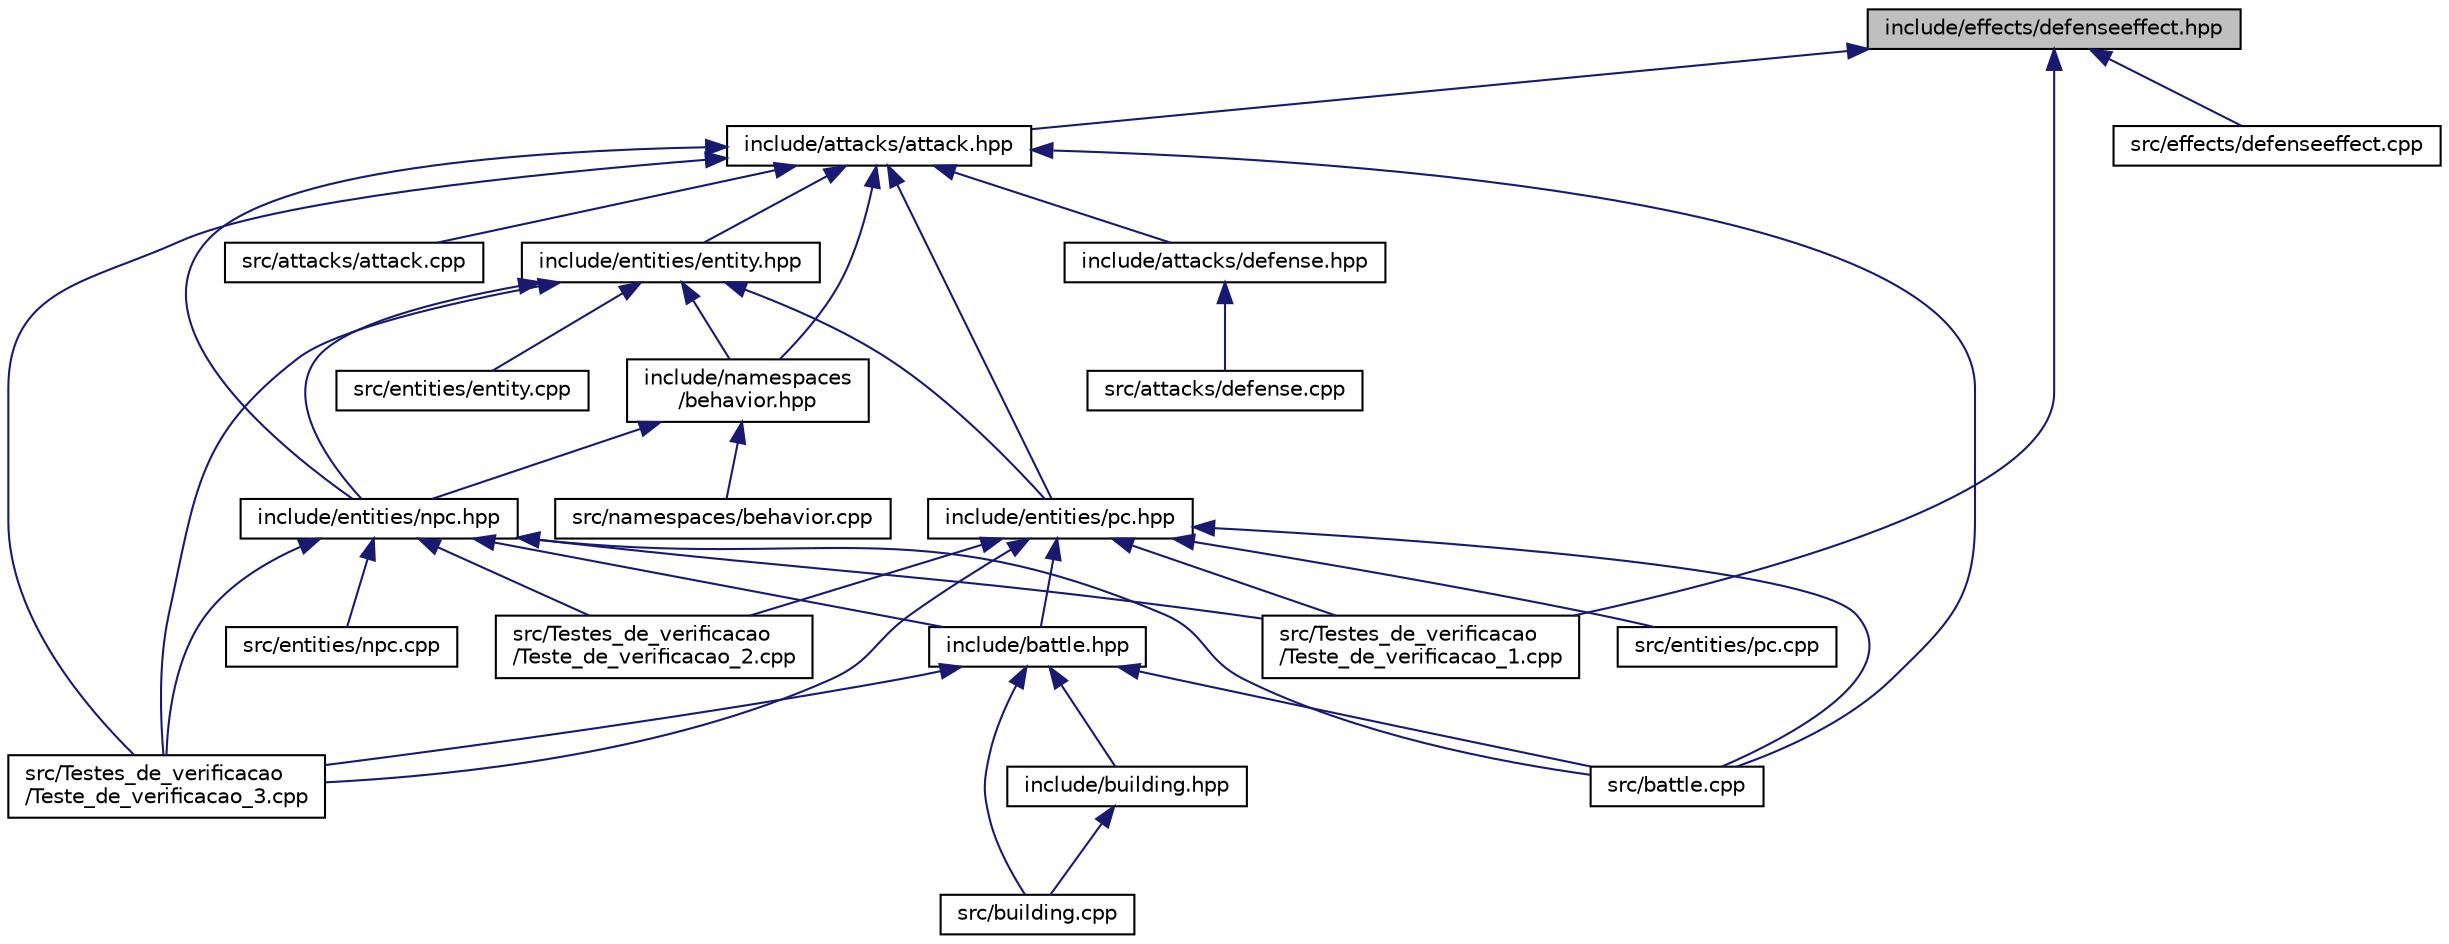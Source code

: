 digraph "include/effects/defenseeffect.hpp"
{
 // LATEX_PDF_SIZE
  edge [fontname="Helvetica",fontsize="10",labelfontname="Helvetica",labelfontsize="10"];
  node [fontname="Helvetica",fontsize="10",shape=record];
  Node1 [label="include/effects/defenseeffect.hpp",height=0.2,width=0.4,color="black", fillcolor="grey75", style="filled", fontcolor="black",tooltip=" "];
  Node1 -> Node2 [dir="back",color="midnightblue",fontsize="10",style="solid",fontname="Helvetica"];
  Node2 [label="include/attacks/attack.hpp",height=0.2,width=0.4,color="black", fillcolor="white", style="filled",URL="$attack_8hpp.html",tooltip=" "];
  Node2 -> Node3 [dir="back",color="midnightblue",fontsize="10",style="solid",fontname="Helvetica"];
  Node3 [label="include/attacks/defense.hpp",height=0.2,width=0.4,color="black", fillcolor="white", style="filled",URL="$defense_8hpp.html",tooltip=" "];
  Node3 -> Node4 [dir="back",color="midnightblue",fontsize="10",style="solid",fontname="Helvetica"];
  Node4 [label="src/attacks/defense.cpp",height=0.2,width=0.4,color="black", fillcolor="white", style="filled",URL="$defense_8cpp.html",tooltip=" "];
  Node2 -> Node5 [dir="back",color="midnightblue",fontsize="10",style="solid",fontname="Helvetica"];
  Node5 [label="include/entities/entity.hpp",height=0.2,width=0.4,color="black", fillcolor="white", style="filled",URL="$entity_8hpp.html",tooltip=" "];
  Node5 -> Node6 [dir="back",color="midnightblue",fontsize="10",style="solid",fontname="Helvetica"];
  Node6 [label="include/entities/npc.hpp",height=0.2,width=0.4,color="black", fillcolor="white", style="filled",URL="$npc_8hpp.html",tooltip=" "];
  Node6 -> Node7 [dir="back",color="midnightblue",fontsize="10",style="solid",fontname="Helvetica"];
  Node7 [label="include/battle.hpp",height=0.2,width=0.4,color="black", fillcolor="white", style="filled",URL="$battle_8hpp.html",tooltip="Esse arquivo contém a classe Battle, cujo objetivo é executar uma batalha entre o usuário e um npc...."];
  Node7 -> Node8 [dir="back",color="midnightblue",fontsize="10",style="solid",fontname="Helvetica"];
  Node8 [label="include/building.hpp",height=0.2,width=0.4,color="black", fillcolor="white", style="filled",URL="$building_8hpp.html",tooltip=" "];
  Node8 -> Node9 [dir="back",color="midnightblue",fontsize="10",style="solid",fontname="Helvetica"];
  Node9 [label="src/building.cpp",height=0.2,width=0.4,color="black", fillcolor="white", style="filled",URL="$building_8cpp.html",tooltip=" "];
  Node7 -> Node10 [dir="back",color="midnightblue",fontsize="10",style="solid",fontname="Helvetica"];
  Node10 [label="src/battle.cpp",height=0.2,width=0.4,color="black", fillcolor="white", style="filled",URL="$battle_8cpp.html",tooltip=" "];
  Node7 -> Node9 [dir="back",color="midnightblue",fontsize="10",style="solid",fontname="Helvetica"];
  Node7 -> Node11 [dir="back",color="midnightblue",fontsize="10",style="solid",fontname="Helvetica"];
  Node11 [label="src/Testes_de_verificacao\l/Teste_de_verificacao_3.cpp",height=0.2,width=0.4,color="black", fillcolor="white", style="filled",URL="$Teste__de__verificacao__3_8cpp.html",tooltip=" "];
  Node6 -> Node10 [dir="back",color="midnightblue",fontsize="10",style="solid",fontname="Helvetica"];
  Node6 -> Node12 [dir="back",color="midnightblue",fontsize="10",style="solid",fontname="Helvetica"];
  Node12 [label="src/entities/npc.cpp",height=0.2,width=0.4,color="black", fillcolor="white", style="filled",URL="$npc_8cpp.html",tooltip=" "];
  Node6 -> Node13 [dir="back",color="midnightblue",fontsize="10",style="solid",fontname="Helvetica"];
  Node13 [label="src/Testes_de_verificacao\l/Teste_de_verificacao_1.cpp",height=0.2,width=0.4,color="black", fillcolor="white", style="filled",URL="$Teste__de__verificacao__1_8cpp.html",tooltip=" "];
  Node6 -> Node14 [dir="back",color="midnightblue",fontsize="10",style="solid",fontname="Helvetica"];
  Node14 [label="src/Testes_de_verificacao\l/Teste_de_verificacao_2.cpp",height=0.2,width=0.4,color="black", fillcolor="white", style="filled",URL="$Teste__de__verificacao__2_8cpp.html",tooltip=" "];
  Node6 -> Node11 [dir="back",color="midnightblue",fontsize="10",style="solid",fontname="Helvetica"];
  Node5 -> Node15 [dir="back",color="midnightblue",fontsize="10",style="solid",fontname="Helvetica"];
  Node15 [label="include/entities/pc.hpp",height=0.2,width=0.4,color="black", fillcolor="white", style="filled",URL="$pc_8hpp.html",tooltip=" "];
  Node15 -> Node7 [dir="back",color="midnightblue",fontsize="10",style="solid",fontname="Helvetica"];
  Node15 -> Node10 [dir="back",color="midnightblue",fontsize="10",style="solid",fontname="Helvetica"];
  Node15 -> Node16 [dir="back",color="midnightblue",fontsize="10",style="solid",fontname="Helvetica"];
  Node16 [label="src/entities/pc.cpp",height=0.2,width=0.4,color="black", fillcolor="white", style="filled",URL="$pc_8cpp.html",tooltip=" "];
  Node15 -> Node13 [dir="back",color="midnightblue",fontsize="10",style="solid",fontname="Helvetica"];
  Node15 -> Node14 [dir="back",color="midnightblue",fontsize="10",style="solid",fontname="Helvetica"];
  Node15 -> Node11 [dir="back",color="midnightblue",fontsize="10",style="solid",fontname="Helvetica"];
  Node5 -> Node17 [dir="back",color="midnightblue",fontsize="10",style="solid",fontname="Helvetica"];
  Node17 [label="include/namespaces\l/behavior.hpp",height=0.2,width=0.4,color="black", fillcolor="white", style="filled",URL="$behavior_8hpp.html",tooltip=" "];
  Node17 -> Node6 [dir="back",color="midnightblue",fontsize="10",style="solid",fontname="Helvetica"];
  Node17 -> Node18 [dir="back",color="midnightblue",fontsize="10",style="solid",fontname="Helvetica"];
  Node18 [label="src/namespaces/behavior.cpp",height=0.2,width=0.4,color="black", fillcolor="white", style="filled",URL="$behavior_8cpp.html",tooltip=" "];
  Node5 -> Node19 [dir="back",color="midnightblue",fontsize="10",style="solid",fontname="Helvetica"];
  Node19 [label="src/entities/entity.cpp",height=0.2,width=0.4,color="black", fillcolor="white", style="filled",URL="$entity_8cpp.html",tooltip=" "];
  Node5 -> Node11 [dir="back",color="midnightblue",fontsize="10",style="solid",fontname="Helvetica"];
  Node2 -> Node6 [dir="back",color="midnightblue",fontsize="10",style="solid",fontname="Helvetica"];
  Node2 -> Node15 [dir="back",color="midnightblue",fontsize="10",style="solid",fontname="Helvetica"];
  Node2 -> Node17 [dir="back",color="midnightblue",fontsize="10",style="solid",fontname="Helvetica"];
  Node2 -> Node20 [dir="back",color="midnightblue",fontsize="10",style="solid",fontname="Helvetica"];
  Node20 [label="src/attacks/attack.cpp",height=0.2,width=0.4,color="black", fillcolor="white", style="filled",URL="$attack_8cpp.html",tooltip=" "];
  Node2 -> Node10 [dir="back",color="midnightblue",fontsize="10",style="solid",fontname="Helvetica"];
  Node2 -> Node11 [dir="back",color="midnightblue",fontsize="10",style="solid",fontname="Helvetica"];
  Node1 -> Node21 [dir="back",color="midnightblue",fontsize="10",style="solid",fontname="Helvetica"];
  Node21 [label="src/effects/defenseeffect.cpp",height=0.2,width=0.4,color="black", fillcolor="white", style="filled",URL="$defenseeffect_8cpp.html",tooltip=" "];
  Node1 -> Node13 [dir="back",color="midnightblue",fontsize="10",style="solid",fontname="Helvetica"];
}
